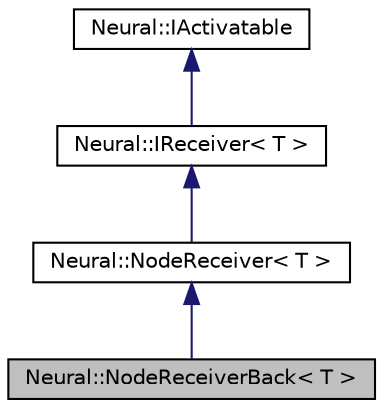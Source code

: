 digraph G
{
  edge [fontname="Helvetica",fontsize="10",labelfontname="Helvetica",labelfontsize="10"];
  node [fontname="Helvetica",fontsize="10",shape=record];
  Node1 [label="Neural::NodeReceiverBack\< T \>",height=0.2,width=0.4,color="black", fillcolor="grey75", style="filled" fontcolor="black"];
  Node2 -> Node1 [dir=back,color="midnightblue",fontsize="10",style="solid"];
  Node2 [label="Neural::NodeReceiver\< T \>",height=0.2,width=0.4,color="black", fillcolor="white", style="filled",URL="$class_neural_1_1_node_receiver.html"];
  Node3 -> Node2 [dir=back,color="midnightblue",fontsize="10",style="solid"];
  Node3 [label="Neural::IReceiver\< T \>",height=0.2,width=0.4,color="black", fillcolor="white", style="filled",URL="$class_neural_1_1_i_receiver.html"];
  Node4 -> Node3 [dir=back,color="midnightblue",fontsize="10",style="solid"];
  Node4 [label="Neural::IActivatable",height=0.2,width=0.4,color="black", fillcolor="white", style="filled",URL="$class_neural_1_1_i_activatable.html"];
}
